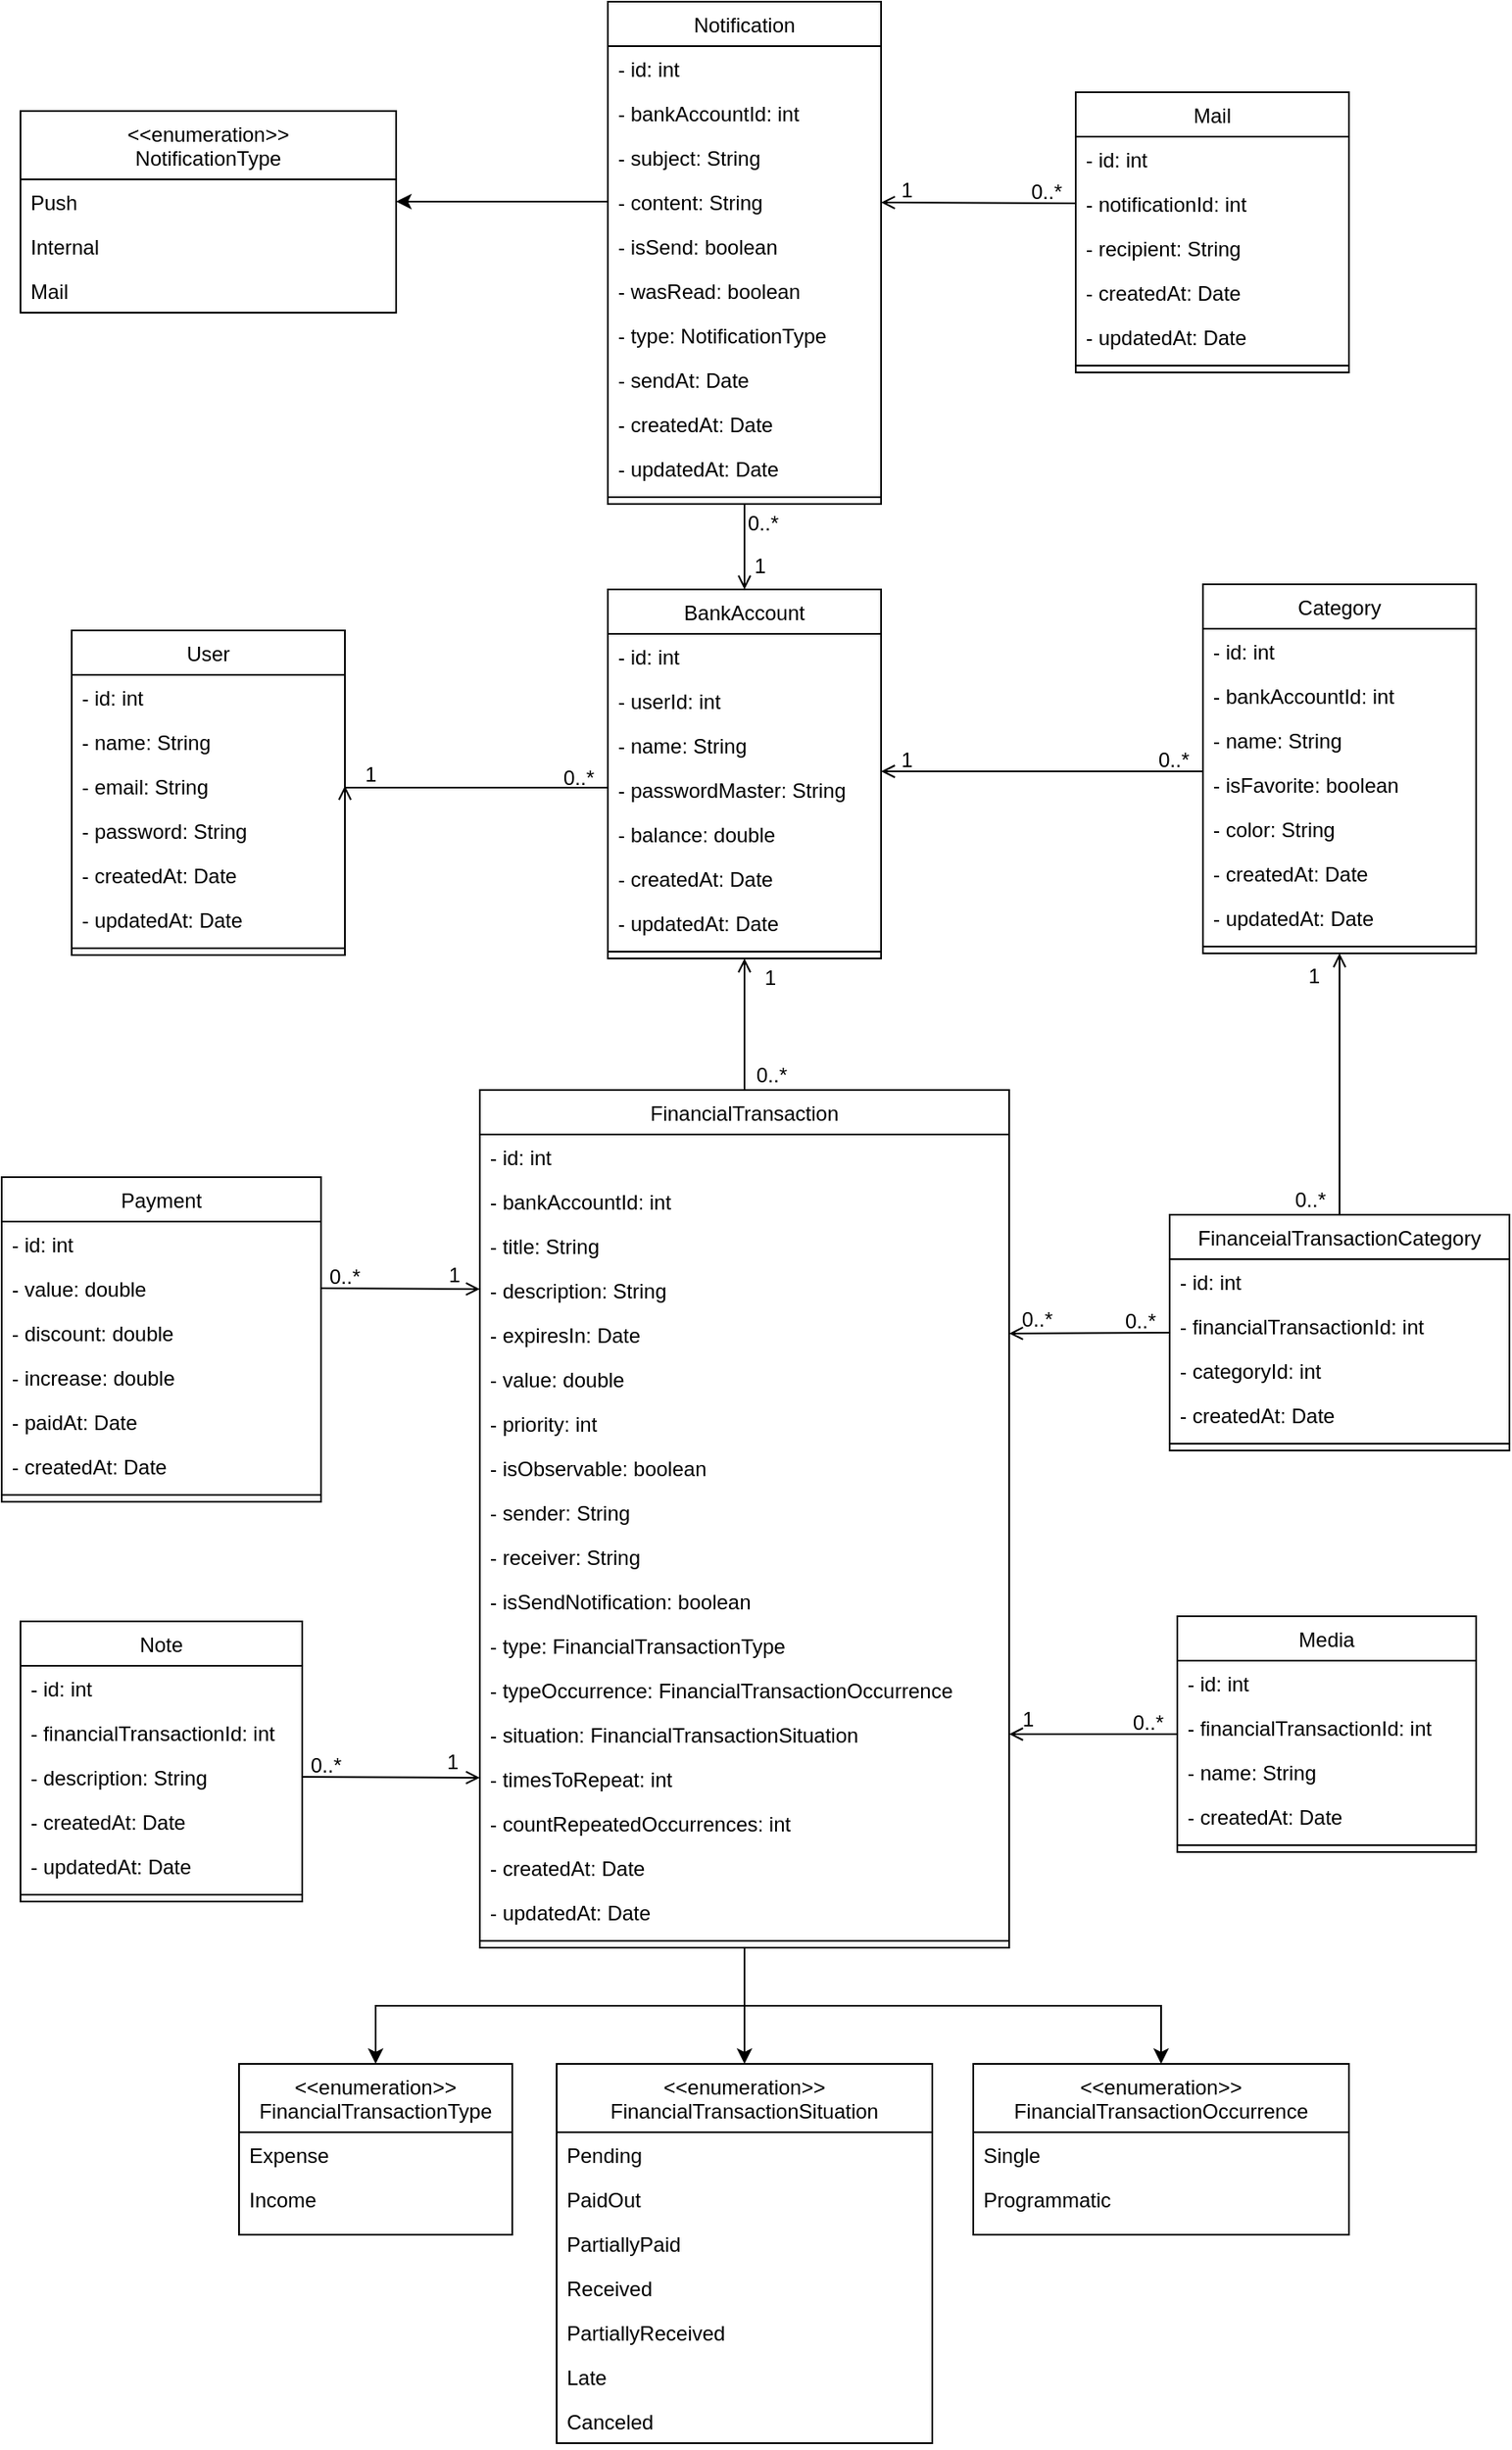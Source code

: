 <mxfile version="22.1.5" type="github">
  <diagram id="C5RBs43oDa-KdzZeNtuy" name="Page-1">
    <mxGraphModel dx="76" dy="1685" grid="1" gridSize="10" guides="1" tooltips="1" connect="1" arrows="1" fold="1" page="1" pageScale="1" pageWidth="827" pageHeight="1169" math="0" shadow="0">
      <root>
        <mxCell id="WIyWlLk6GJQsqaUBKTNV-0" />
        <mxCell id="WIyWlLk6GJQsqaUBKTNV-1" parent="WIyWlLk6GJQsqaUBKTNV-0" />
        <mxCell id="zkfFHV4jXpPFQw0GAbJ--0" value="BankAccount" style="swimlane;fontStyle=0;align=center;verticalAlign=top;childLayout=stackLayout;horizontal=1;startSize=26;horizontalStack=0;resizeParent=1;resizeLast=0;collapsible=1;marginBottom=0;rounded=0;shadow=0;strokeWidth=1;" parent="WIyWlLk6GJQsqaUBKTNV-1" vertex="1">
          <mxGeometry x="1205" y="-814" width="160" height="216" as="geometry">
            <mxRectangle x="230" y="140" width="160" height="26" as="alternateBounds" />
          </mxGeometry>
        </mxCell>
        <mxCell id="yoDXZHZiuz9WNRxA7Nl0-4" value="- id: int" style="text;align=left;verticalAlign=top;spacingLeft=4;spacingRight=4;overflow=hidden;rotatable=0;points=[[0,0.5],[1,0.5]];portConstraint=eastwest;" parent="zkfFHV4jXpPFQw0GAbJ--0" vertex="1">
          <mxGeometry y="26" width="160" height="26" as="geometry" />
        </mxCell>
        <mxCell id="N6qpBIZNU-hlTwl8cxVS-15" value="- userId: int" style="text;align=left;verticalAlign=top;spacingLeft=4;spacingRight=4;overflow=hidden;rotatable=0;points=[[0,0.5],[1,0.5]];portConstraint=eastwest;" vertex="1" parent="zkfFHV4jXpPFQw0GAbJ--0">
          <mxGeometry y="52" width="160" height="26" as="geometry" />
        </mxCell>
        <mxCell id="N6qpBIZNU-hlTwl8cxVS-24" value="- name: String    " style="text;align=left;verticalAlign=top;spacingLeft=4;spacingRight=4;overflow=hidden;rotatable=0;points=[[0,0.5],[1,0.5]];portConstraint=eastwest;" vertex="1" parent="zkfFHV4jXpPFQw0GAbJ--0">
          <mxGeometry y="78" width="160" height="26" as="geometry" />
        </mxCell>
        <mxCell id="zkfFHV4jXpPFQw0GAbJ--2" value="- passwordMaster: String" style="text;align=left;verticalAlign=top;spacingLeft=4;spacingRight=4;overflow=hidden;rotatable=0;points=[[0,0.5],[1,0.5]];portConstraint=eastwest;rounded=0;shadow=0;html=0;" parent="zkfFHV4jXpPFQw0GAbJ--0" vertex="1">
          <mxGeometry y="104" width="160" height="26" as="geometry" />
        </mxCell>
        <mxCell id="g9HyVmhRi6_lvURJrwWx-0" value="- balance: double" style="text;align=left;verticalAlign=top;spacingLeft=4;spacingRight=4;overflow=hidden;rotatable=0;points=[[0,0.5],[1,0.5]];portConstraint=eastwest;" parent="zkfFHV4jXpPFQw0GAbJ--0" vertex="1">
          <mxGeometry y="130" width="160" height="26" as="geometry" />
        </mxCell>
        <mxCell id="yoDXZHZiuz9WNRxA7Nl0-2" value="- createdAt: Date" style="text;align=left;verticalAlign=top;spacingLeft=4;spacingRight=4;overflow=hidden;rotatable=0;points=[[0,0.5],[1,0.5]];portConstraint=eastwest;rounded=0;shadow=0;html=0;" parent="zkfFHV4jXpPFQw0GAbJ--0" vertex="1">
          <mxGeometry y="156" width="160" height="26" as="geometry" />
        </mxCell>
        <mxCell id="yoDXZHZiuz9WNRxA7Nl0-3" value="- updatedAt: Date" style="text;align=left;verticalAlign=top;spacingLeft=4;spacingRight=4;overflow=hidden;rotatable=0;points=[[0,0.5],[1,0.5]];portConstraint=eastwest;rounded=0;shadow=0;html=0;" parent="zkfFHV4jXpPFQw0GAbJ--0" vertex="1">
          <mxGeometry y="182" width="160" height="26" as="geometry" />
        </mxCell>
        <mxCell id="zkfFHV4jXpPFQw0GAbJ--4" value="" style="line;html=1;strokeWidth=1;align=left;verticalAlign=middle;spacingTop=-1;spacingLeft=3;spacingRight=3;rotatable=0;labelPosition=right;points=[];portConstraint=eastwest;" parent="zkfFHV4jXpPFQw0GAbJ--0" vertex="1">
          <mxGeometry y="208" width="160" height="8" as="geometry" />
        </mxCell>
        <mxCell id="zkfFHV4jXpPFQw0GAbJ--17" value="Category" style="swimlane;fontStyle=0;align=center;verticalAlign=top;childLayout=stackLayout;horizontal=1;startSize=26;horizontalStack=0;resizeParent=1;resizeLast=0;collapsible=1;marginBottom=0;rounded=0;shadow=0;strokeWidth=1;" parent="WIyWlLk6GJQsqaUBKTNV-1" vertex="1">
          <mxGeometry x="1553.5" y="-817" width="160" height="216" as="geometry">
            <mxRectangle x="550" y="140" width="160" height="26" as="alternateBounds" />
          </mxGeometry>
        </mxCell>
        <mxCell id="yoDXZHZiuz9WNRxA7Nl0-5" value="- id: int" style="text;align=left;verticalAlign=top;spacingLeft=4;spacingRight=4;overflow=hidden;rotatable=0;points=[[0,0.5],[1,0.5]];portConstraint=eastwest;" parent="zkfFHV4jXpPFQw0GAbJ--17" vertex="1">
          <mxGeometry y="26" width="160" height="26" as="geometry" />
        </mxCell>
        <mxCell id="yoDXZHZiuz9WNRxA7Nl0-11" value="- bankAccountId: int" style="text;align=left;verticalAlign=top;spacingLeft=4;spacingRight=4;overflow=hidden;rotatable=0;points=[[0,0.5],[1,0.5]];portConstraint=eastwest;" parent="zkfFHV4jXpPFQw0GAbJ--17" vertex="1">
          <mxGeometry y="52" width="160" height="26" as="geometry" />
        </mxCell>
        <mxCell id="zkfFHV4jXpPFQw0GAbJ--18" value="- name: String" style="text;align=left;verticalAlign=top;spacingLeft=4;spacingRight=4;overflow=hidden;rotatable=0;points=[[0,0.5],[1,0.5]];portConstraint=eastwest;" parent="zkfFHV4jXpPFQw0GAbJ--17" vertex="1">
          <mxGeometry y="78" width="160" height="26" as="geometry" />
        </mxCell>
        <mxCell id="yoDXZHZiuz9WNRxA7Nl0-9" value="- isFavorite: boolean" style="text;align=left;verticalAlign=top;spacingLeft=4;spacingRight=4;overflow=hidden;rotatable=0;points=[[0,0.5],[1,0.5]];portConstraint=eastwest;" parent="zkfFHV4jXpPFQw0GAbJ--17" vertex="1">
          <mxGeometry y="104" width="160" height="26" as="geometry" />
        </mxCell>
        <mxCell id="yoDXZHZiuz9WNRxA7Nl0-10" value="- color: String" style="text;align=left;verticalAlign=top;spacingLeft=4;spacingRight=4;overflow=hidden;rotatable=0;points=[[0,0.5],[1,0.5]];portConstraint=eastwest;" parent="zkfFHV4jXpPFQw0GAbJ--17" vertex="1">
          <mxGeometry y="130" width="160" height="26" as="geometry" />
        </mxCell>
        <mxCell id="yoDXZHZiuz9WNRxA7Nl0-6" value="- createdAt: Date" style="text;align=left;verticalAlign=top;spacingLeft=4;spacingRight=4;overflow=hidden;rotatable=0;points=[[0,0.5],[1,0.5]];portConstraint=eastwest;rounded=0;shadow=0;html=0;" parent="zkfFHV4jXpPFQw0GAbJ--17" vertex="1">
          <mxGeometry y="156" width="160" height="26" as="geometry" />
        </mxCell>
        <mxCell id="yoDXZHZiuz9WNRxA7Nl0-7" value="- updatedAt: Date" style="text;align=left;verticalAlign=top;spacingLeft=4;spacingRight=4;overflow=hidden;rotatable=0;points=[[0,0.5],[1,0.5]];portConstraint=eastwest;rounded=0;shadow=0;html=0;" parent="zkfFHV4jXpPFQw0GAbJ--17" vertex="1">
          <mxGeometry y="182" width="160" height="26" as="geometry" />
        </mxCell>
        <mxCell id="zkfFHV4jXpPFQw0GAbJ--23" value="" style="line;html=1;strokeWidth=1;align=left;verticalAlign=middle;spacingTop=-1;spacingLeft=3;spacingRight=3;rotatable=0;labelPosition=right;points=[];portConstraint=eastwest;" parent="zkfFHV4jXpPFQw0GAbJ--17" vertex="1">
          <mxGeometry y="208" width="160" height="8" as="geometry" />
        </mxCell>
        <mxCell id="zkfFHV4jXpPFQw0GAbJ--26" value="" style="endArrow=open;shadow=0;strokeWidth=1;rounded=0;endFill=1;edgeStyle=elbowEdgeStyle;elbow=vertical;" parent="WIyWlLk6GJQsqaUBKTNV-1" source="zkfFHV4jXpPFQw0GAbJ--17" target="zkfFHV4jXpPFQw0GAbJ--0" edge="1">
          <mxGeometry x="0.5" y="41" relative="1" as="geometry">
            <mxPoint x="1570" y="-707" as="sourcePoint" />
            <mxPoint x="1410" y="-707" as="targetPoint" />
            <mxPoint x="-40" y="32" as="offset" />
          </mxGeometry>
        </mxCell>
        <mxCell id="zkfFHV4jXpPFQw0GAbJ--27" value="0..*" style="resizable=0;align=left;verticalAlign=bottom;labelBackgroundColor=none;fontSize=12;" parent="zkfFHV4jXpPFQw0GAbJ--26" connectable="0" vertex="1">
          <mxGeometry x="-1" relative="1" as="geometry">
            <mxPoint x="-28" y="2" as="offset" />
          </mxGeometry>
        </mxCell>
        <mxCell id="zkfFHV4jXpPFQw0GAbJ--28" value="1" style="resizable=0;align=right;verticalAlign=bottom;labelBackgroundColor=none;fontSize=12;" parent="zkfFHV4jXpPFQw0GAbJ--26" connectable="0" vertex="1">
          <mxGeometry x="1" relative="1" as="geometry">
            <mxPoint x="20" y="2" as="offset" />
          </mxGeometry>
        </mxCell>
        <mxCell id="N6qpBIZNU-hlTwl8cxVS-9" style="edgeStyle=orthogonalEdgeStyle;rounded=0;orthogonalLoop=1;jettySize=auto;html=1;entryX=0.5;entryY=0;entryDx=0;entryDy=0;" edge="1" parent="WIyWlLk6GJQsqaUBKTNV-1" source="yoDXZHZiuz9WNRxA7Nl0-12" target="yoDXZHZiuz9WNRxA7Nl0-39">
          <mxGeometry relative="1" as="geometry" />
        </mxCell>
        <mxCell id="N6qpBIZNU-hlTwl8cxVS-10" style="edgeStyle=orthogonalEdgeStyle;rounded=0;orthogonalLoop=1;jettySize=auto;html=1;entryX=0.5;entryY=0;entryDx=0;entryDy=0;" edge="1" parent="WIyWlLk6GJQsqaUBKTNV-1" source="yoDXZHZiuz9WNRxA7Nl0-12" target="yoDXZHZiuz9WNRxA7Nl0-35">
          <mxGeometry relative="1" as="geometry" />
        </mxCell>
        <mxCell id="N6qpBIZNU-hlTwl8cxVS-11" style="edgeStyle=orthogonalEdgeStyle;rounded=0;orthogonalLoop=1;jettySize=auto;html=1;" edge="1" parent="WIyWlLk6GJQsqaUBKTNV-1" source="yoDXZHZiuz9WNRxA7Nl0-12" target="yoDXZHZiuz9WNRxA7Nl0-22">
          <mxGeometry relative="1" as="geometry" />
        </mxCell>
        <mxCell id="yoDXZHZiuz9WNRxA7Nl0-12" value="FinancialTransaction" style="swimlane;fontStyle=0;align=center;verticalAlign=top;childLayout=stackLayout;horizontal=1;startSize=26;horizontalStack=0;resizeParent=1;resizeLast=0;collapsible=1;marginBottom=0;rounded=0;shadow=0;strokeWidth=1;" parent="WIyWlLk6GJQsqaUBKTNV-1" vertex="1">
          <mxGeometry x="1130" y="-521" width="310" height="502" as="geometry">
            <mxRectangle x="550" y="140" width="160" height="26" as="alternateBounds" />
          </mxGeometry>
        </mxCell>
        <mxCell id="yoDXZHZiuz9WNRxA7Nl0-13" value="- id: int" style="text;align=left;verticalAlign=top;spacingLeft=4;spacingRight=4;overflow=hidden;rotatable=0;points=[[0,0.5],[1,0.5]];portConstraint=eastwest;" parent="yoDXZHZiuz9WNRxA7Nl0-12" vertex="1">
          <mxGeometry y="26" width="310" height="26" as="geometry" />
        </mxCell>
        <mxCell id="yoDXZHZiuz9WNRxA7Nl0-89" value="- bankAccountId: int" style="text;align=left;verticalAlign=top;spacingLeft=4;spacingRight=4;overflow=hidden;rotatable=0;points=[[0,0.5],[1,0.5]];portConstraint=eastwest;" parent="yoDXZHZiuz9WNRxA7Nl0-12" vertex="1">
          <mxGeometry y="52" width="310" height="26" as="geometry" />
        </mxCell>
        <mxCell id="yoDXZHZiuz9WNRxA7Nl0-46" value="- title: String" style="text;align=left;verticalAlign=top;spacingLeft=4;spacingRight=4;overflow=hidden;rotatable=0;points=[[0,0.5],[1,0.5]];portConstraint=eastwest;" parent="yoDXZHZiuz9WNRxA7Nl0-12" vertex="1">
          <mxGeometry y="78" width="310" height="26" as="geometry" />
        </mxCell>
        <mxCell id="yoDXZHZiuz9WNRxA7Nl0-47" value="- description: String" style="text;align=left;verticalAlign=top;spacingLeft=4;spacingRight=4;overflow=hidden;rotatable=0;points=[[0,0.5],[1,0.5]];portConstraint=eastwest;" parent="yoDXZHZiuz9WNRxA7Nl0-12" vertex="1">
          <mxGeometry y="104" width="310" height="26" as="geometry" />
        </mxCell>
        <mxCell id="yoDXZHZiuz9WNRxA7Nl0-48" value="- expiresIn: Date" style="text;align=left;verticalAlign=top;spacingLeft=4;spacingRight=4;overflow=hidden;rotatable=0;points=[[0,0.5],[1,0.5]];portConstraint=eastwest;" parent="yoDXZHZiuz9WNRxA7Nl0-12" vertex="1">
          <mxGeometry y="130" width="310" height="26" as="geometry" />
        </mxCell>
        <mxCell id="yoDXZHZiuz9WNRxA7Nl0-50" value="- value: double" style="text;align=left;verticalAlign=top;spacingLeft=4;spacingRight=4;overflow=hidden;rotatable=0;points=[[0,0.5],[1,0.5]];portConstraint=eastwest;" parent="yoDXZHZiuz9WNRxA7Nl0-12" vertex="1">
          <mxGeometry y="156" width="310" height="26" as="geometry" />
        </mxCell>
        <mxCell id="yoDXZHZiuz9WNRxA7Nl0-51" value="- priority: int" style="text;align=left;verticalAlign=top;spacingLeft=4;spacingRight=4;overflow=hidden;rotatable=0;points=[[0,0.5],[1,0.5]];portConstraint=eastwest;" parent="yoDXZHZiuz9WNRxA7Nl0-12" vertex="1">
          <mxGeometry y="182" width="310" height="26" as="geometry" />
        </mxCell>
        <mxCell id="yoDXZHZiuz9WNRxA7Nl0-158" value="- isObservable: boolean" style="text;align=left;verticalAlign=top;spacingLeft=4;spacingRight=4;overflow=hidden;rotatable=0;points=[[0,0.5],[1,0.5]];portConstraint=eastwest;" parent="yoDXZHZiuz9WNRxA7Nl0-12" vertex="1">
          <mxGeometry y="208" width="310" height="26" as="geometry" />
        </mxCell>
        <mxCell id="YMBIn2BYFcLhrK-0xedK-1" value="- sender: String" style="text;align=left;verticalAlign=top;spacingLeft=4;spacingRight=4;overflow=hidden;rotatable=0;points=[[0,0.5],[1,0.5]];portConstraint=eastwest;" parent="yoDXZHZiuz9WNRxA7Nl0-12" vertex="1">
          <mxGeometry y="234" width="310" height="26" as="geometry" />
        </mxCell>
        <mxCell id="YMBIn2BYFcLhrK-0xedK-2" value="- receiver: String" style="text;align=left;verticalAlign=top;spacingLeft=4;spacingRight=4;overflow=hidden;rotatable=0;points=[[0,0.5],[1,0.5]];portConstraint=eastwest;" parent="yoDXZHZiuz9WNRxA7Nl0-12" vertex="1">
          <mxGeometry y="260" width="310" height="26" as="geometry" />
        </mxCell>
        <mxCell id="yoDXZHZiuz9WNRxA7Nl0-52" value="- isSendNotification: boolean" style="text;align=left;verticalAlign=top;spacingLeft=4;spacingRight=4;overflow=hidden;rotatable=0;points=[[0,0.5],[1,0.5]];portConstraint=eastwest;" parent="yoDXZHZiuz9WNRxA7Nl0-12" vertex="1">
          <mxGeometry y="286" width="310" height="26" as="geometry" />
        </mxCell>
        <mxCell id="yoDXZHZiuz9WNRxA7Nl0-14" value="- type: FinancialTransactionType" style="text;align=left;verticalAlign=top;spacingLeft=4;spacingRight=4;overflow=hidden;rotatable=0;points=[[0,0.5],[1,0.5]];portConstraint=eastwest;" parent="yoDXZHZiuz9WNRxA7Nl0-12" vertex="1">
          <mxGeometry y="312" width="310" height="26" as="geometry" />
        </mxCell>
        <mxCell id="yoDXZHZiuz9WNRxA7Nl0-34" value="- typeOccurrence: FinancialTransactionOccurrence" style="text;align=left;verticalAlign=top;spacingLeft=4;spacingRight=4;overflow=hidden;rotatable=0;points=[[0,0.5],[1,0.5]];portConstraint=eastwest;" parent="yoDXZHZiuz9WNRxA7Nl0-12" vertex="1">
          <mxGeometry y="338" width="310" height="26" as="geometry" />
        </mxCell>
        <mxCell id="yoDXZHZiuz9WNRxA7Nl0-44" value="- situation: FinancialTransactionSituation" style="text;align=left;verticalAlign=top;spacingLeft=4;spacingRight=4;overflow=hidden;rotatable=0;points=[[0,0.5],[1,0.5]];portConstraint=eastwest;" parent="yoDXZHZiuz9WNRxA7Nl0-12" vertex="1">
          <mxGeometry y="364" width="310" height="26" as="geometry" />
        </mxCell>
        <mxCell id="WBFYAH7Ppk5TrqOK8lG_-46" value="- timesToRepeat: int" style="text;align=left;verticalAlign=top;spacingLeft=4;spacingRight=4;overflow=hidden;rotatable=0;points=[[0,0.5],[1,0.5]];portConstraint=eastwest;rounded=0;shadow=0;html=0;" parent="yoDXZHZiuz9WNRxA7Nl0-12" vertex="1">
          <mxGeometry y="390" width="310" height="26" as="geometry" />
        </mxCell>
        <mxCell id="WBFYAH7Ppk5TrqOK8lG_-45" value="- countRepeatedOccurrences: int" style="text;align=left;verticalAlign=top;spacingLeft=4;spacingRight=4;overflow=hidden;rotatable=0;points=[[0,0.5],[1,0.5]];portConstraint=eastwest;rounded=0;shadow=0;html=0;" parent="yoDXZHZiuz9WNRxA7Nl0-12" vertex="1">
          <mxGeometry y="416" width="310" height="26" as="geometry" />
        </mxCell>
        <mxCell id="yoDXZHZiuz9WNRxA7Nl0-19" value="- createdAt: Date" style="text;align=left;verticalAlign=top;spacingLeft=4;spacingRight=4;overflow=hidden;rotatable=0;points=[[0,0.5],[1,0.5]];portConstraint=eastwest;rounded=0;shadow=0;html=0;" parent="yoDXZHZiuz9WNRxA7Nl0-12" vertex="1">
          <mxGeometry y="442" width="310" height="26" as="geometry" />
        </mxCell>
        <mxCell id="yoDXZHZiuz9WNRxA7Nl0-20" value="- updatedAt: Date" style="text;align=left;verticalAlign=top;spacingLeft=4;spacingRight=4;overflow=hidden;rotatable=0;points=[[0,0.5],[1,0.5]];portConstraint=eastwest;rounded=0;shadow=0;html=0;" parent="yoDXZHZiuz9WNRxA7Nl0-12" vertex="1">
          <mxGeometry y="468" width="310" height="26" as="geometry" />
        </mxCell>
        <mxCell id="yoDXZHZiuz9WNRxA7Nl0-21" value="" style="line;html=1;strokeWidth=1;align=left;verticalAlign=middle;spacingTop=-1;spacingLeft=3;spacingRight=3;rotatable=0;labelPosition=right;points=[];portConstraint=eastwest;" parent="yoDXZHZiuz9WNRxA7Nl0-12" vertex="1">
          <mxGeometry y="494" width="310" height="8" as="geometry" />
        </mxCell>
        <mxCell id="yoDXZHZiuz9WNRxA7Nl0-22" value="&lt;&lt;enumeration&gt;&gt;&#xa;FinancialTransactionType" style="swimlane;fontStyle=0;align=center;verticalAlign=top;childLayout=stackLayout;horizontal=1;startSize=40;horizontalStack=0;resizeParent=1;resizeLast=0;collapsible=1;marginBottom=0;rounded=0;shadow=0;strokeWidth=1;" parent="WIyWlLk6GJQsqaUBKTNV-1" vertex="1">
          <mxGeometry x="989" y="49" width="160" height="100" as="geometry">
            <mxRectangle x="550" y="140" width="160" height="26" as="alternateBounds" />
          </mxGeometry>
        </mxCell>
        <mxCell id="yoDXZHZiuz9WNRxA7Nl0-23" value="Expense" style="text;align=left;verticalAlign=top;spacingLeft=4;spacingRight=4;overflow=hidden;rotatable=0;points=[[0,0.5],[1,0.5]];portConstraint=eastwest;" parent="yoDXZHZiuz9WNRxA7Nl0-22" vertex="1">
          <mxGeometry y="40" width="160" height="26" as="geometry" />
        </mxCell>
        <mxCell id="yoDXZHZiuz9WNRxA7Nl0-33" value="Income" style="text;align=left;verticalAlign=top;spacingLeft=4;spacingRight=4;overflow=hidden;rotatable=0;points=[[0,0.5],[1,0.5]];portConstraint=eastwest;" parent="yoDXZHZiuz9WNRxA7Nl0-22" vertex="1">
          <mxGeometry y="66" width="160" height="26" as="geometry" />
        </mxCell>
        <mxCell id="yoDXZHZiuz9WNRxA7Nl0-35" value="&lt;&lt;enumeration&gt;&gt;&#xa;FinancialTransactionOccurrence" style="swimlane;fontStyle=0;align=center;verticalAlign=top;childLayout=stackLayout;horizontal=1;startSize=40;horizontalStack=0;resizeParent=1;resizeLast=0;collapsible=1;marginBottom=0;rounded=0;shadow=0;strokeWidth=1;" parent="WIyWlLk6GJQsqaUBKTNV-1" vertex="1">
          <mxGeometry x="1419" y="49" width="220" height="100" as="geometry">
            <mxRectangle x="550" y="140" width="160" height="26" as="alternateBounds" />
          </mxGeometry>
        </mxCell>
        <mxCell id="yoDXZHZiuz9WNRxA7Nl0-36" value="Single" style="text;align=left;verticalAlign=top;spacingLeft=4;spacingRight=4;overflow=hidden;rotatable=0;points=[[0,0.5],[1,0.5]];portConstraint=eastwest;" parent="yoDXZHZiuz9WNRxA7Nl0-35" vertex="1">
          <mxGeometry y="40" width="220" height="26" as="geometry" />
        </mxCell>
        <mxCell id="yoDXZHZiuz9WNRxA7Nl0-37" value="Programmatic" style="text;align=left;verticalAlign=top;spacingLeft=4;spacingRight=4;overflow=hidden;rotatable=0;points=[[0,0.5],[1,0.5]];portConstraint=eastwest;" parent="yoDXZHZiuz9WNRxA7Nl0-35" vertex="1">
          <mxGeometry y="66" width="220" height="26" as="geometry" />
        </mxCell>
        <mxCell id="yoDXZHZiuz9WNRxA7Nl0-39" value="&lt;&lt;enumeration&gt;&gt;&#xa;FinancialTransactionSituation" style="swimlane;fontStyle=0;align=center;verticalAlign=top;childLayout=stackLayout;horizontal=1;startSize=40;horizontalStack=0;resizeParent=1;resizeLast=0;collapsible=1;marginBottom=0;rounded=0;shadow=0;strokeWidth=1;" parent="WIyWlLk6GJQsqaUBKTNV-1" vertex="1">
          <mxGeometry x="1175" y="49" width="220" height="222" as="geometry">
            <mxRectangle x="550" y="140" width="160" height="26" as="alternateBounds" />
          </mxGeometry>
        </mxCell>
        <mxCell id="yoDXZHZiuz9WNRxA7Nl0-40" value="Pending" style="text;align=left;verticalAlign=top;spacingLeft=4;spacingRight=4;overflow=hidden;rotatable=0;points=[[0,0.5],[1,0.5]];portConstraint=eastwest;" parent="yoDXZHZiuz9WNRxA7Nl0-39" vertex="1">
          <mxGeometry y="40" width="220" height="26" as="geometry" />
        </mxCell>
        <mxCell id="yoDXZHZiuz9WNRxA7Nl0-43" value="PaidOut" style="text;align=left;verticalAlign=top;spacingLeft=4;spacingRight=4;overflow=hidden;rotatable=0;points=[[0,0.5],[1,0.5]];portConstraint=eastwest;" parent="yoDXZHZiuz9WNRxA7Nl0-39" vertex="1">
          <mxGeometry y="66" width="220" height="26" as="geometry" />
        </mxCell>
        <mxCell id="WBFYAH7Ppk5TrqOK8lG_-44" value="PartiallyPaid" style="text;align=left;verticalAlign=top;spacingLeft=4;spacingRight=4;overflow=hidden;rotatable=0;points=[[0,0.5],[1,0.5]];portConstraint=eastwest;" parent="yoDXZHZiuz9WNRxA7Nl0-39" vertex="1">
          <mxGeometry y="92" width="220" height="26" as="geometry" />
        </mxCell>
        <mxCell id="pEcTQ2n_XWDNYrdu3t9U-1" value="Received" style="text;align=left;verticalAlign=top;spacingLeft=4;spacingRight=4;overflow=hidden;rotatable=0;points=[[0,0.5],[1,0.5]];portConstraint=eastwest;" parent="yoDXZHZiuz9WNRxA7Nl0-39" vertex="1">
          <mxGeometry y="118" width="220" height="26" as="geometry" />
        </mxCell>
        <mxCell id="pEcTQ2n_XWDNYrdu3t9U-2" value="PartiallyReceived" style="text;align=left;verticalAlign=top;spacingLeft=4;spacingRight=4;overflow=hidden;rotatable=0;points=[[0,0.5],[1,0.5]];portConstraint=eastwest;" parent="yoDXZHZiuz9WNRxA7Nl0-39" vertex="1">
          <mxGeometry y="144" width="220" height="26" as="geometry" />
        </mxCell>
        <mxCell id="yoDXZHZiuz9WNRxA7Nl0-41" value="Late" style="text;align=left;verticalAlign=top;spacingLeft=4;spacingRight=4;overflow=hidden;rotatable=0;points=[[0,0.5],[1,0.5]];portConstraint=eastwest;" parent="yoDXZHZiuz9WNRxA7Nl0-39" vertex="1">
          <mxGeometry y="170" width="220" height="26" as="geometry" />
        </mxCell>
        <mxCell id="yoDXZHZiuz9WNRxA7Nl0-42" value="Canceled" style="text;align=left;verticalAlign=top;spacingLeft=4;spacingRight=4;overflow=hidden;rotatable=0;points=[[0,0.5],[1,0.5]];portConstraint=eastwest;" parent="yoDXZHZiuz9WNRxA7Nl0-39" vertex="1">
          <mxGeometry y="196" width="220" height="26" as="geometry" />
        </mxCell>
        <mxCell id="yoDXZHZiuz9WNRxA7Nl0-76" value="" style="endArrow=open;shadow=0;strokeWidth=1;rounded=0;endFill=1;edgeStyle=elbowEdgeStyle;elbow=vertical;entryX=0.5;entryY=1;entryDx=0;entryDy=0;exitX=0.5;exitY=0;exitDx=0;exitDy=0;" parent="WIyWlLk6GJQsqaUBKTNV-1" source="yoDXZHZiuz9WNRxA7Nl0-12" target="zkfFHV4jXpPFQw0GAbJ--0" edge="1">
          <mxGeometry x="0.5" y="41" relative="1" as="geometry">
            <mxPoint x="1320" y="-716" as="sourcePoint" />
            <mxPoint x="1220" y="-716" as="targetPoint" />
            <mxPoint x="-40" y="32" as="offset" />
          </mxGeometry>
        </mxCell>
        <mxCell id="yoDXZHZiuz9WNRxA7Nl0-77" value="0..*" style="resizable=0;align=left;verticalAlign=bottom;labelBackgroundColor=none;fontSize=12;" parent="yoDXZHZiuz9WNRxA7Nl0-76" connectable="0" vertex="1">
          <mxGeometry x="-1" relative="1" as="geometry">
            <mxPoint x="5" as="offset" />
          </mxGeometry>
        </mxCell>
        <mxCell id="yoDXZHZiuz9WNRxA7Nl0-78" value="1" style="resizable=0;align=right;verticalAlign=bottom;labelBackgroundColor=none;fontSize=12;" parent="yoDXZHZiuz9WNRxA7Nl0-76" connectable="0" vertex="1">
          <mxGeometry x="1" relative="1" as="geometry">
            <mxPoint x="20" y="20" as="offset" />
          </mxGeometry>
        </mxCell>
        <mxCell id="yoDXZHZiuz9WNRxA7Nl0-107" value="Notification" style="swimlane;fontStyle=0;align=center;verticalAlign=top;childLayout=stackLayout;horizontal=1;startSize=26;horizontalStack=0;resizeParent=1;resizeLast=0;collapsible=1;marginBottom=0;rounded=0;shadow=0;strokeWidth=1;" parent="WIyWlLk6GJQsqaUBKTNV-1" vertex="1">
          <mxGeometry x="1205" y="-1158" width="160" height="294" as="geometry">
            <mxRectangle x="230" y="140" width="160" height="26" as="alternateBounds" />
          </mxGeometry>
        </mxCell>
        <mxCell id="yoDXZHZiuz9WNRxA7Nl0-108" value="- id: int" style="text;align=left;verticalAlign=top;spacingLeft=4;spacingRight=4;overflow=hidden;rotatable=0;points=[[0,0.5],[1,0.5]];portConstraint=eastwest;" parent="yoDXZHZiuz9WNRxA7Nl0-107" vertex="1">
          <mxGeometry y="26" width="160" height="26" as="geometry" />
        </mxCell>
        <mxCell id="yoDXZHZiuz9WNRxA7Nl0-131" value="- bankAccountId: int" style="text;align=left;verticalAlign=top;spacingLeft=4;spacingRight=4;overflow=hidden;rotatable=0;points=[[0,0.5],[1,0.5]];portConstraint=eastwest;" parent="yoDXZHZiuz9WNRxA7Nl0-107" vertex="1">
          <mxGeometry y="52" width="160" height="26" as="geometry" />
        </mxCell>
        <mxCell id="yoDXZHZiuz9WNRxA7Nl0-109" value="- subject: String" style="text;align=left;verticalAlign=top;spacingLeft=4;spacingRight=4;overflow=hidden;rotatable=0;points=[[0,0.5],[1,0.5]];portConstraint=eastwest;" parent="yoDXZHZiuz9WNRxA7Nl0-107" vertex="1">
          <mxGeometry y="78" width="160" height="26" as="geometry" />
        </mxCell>
        <mxCell id="yoDXZHZiuz9WNRxA7Nl0-110" value="- content: String" style="text;align=left;verticalAlign=top;spacingLeft=4;spacingRight=4;overflow=hidden;rotatable=0;points=[[0,0.5],[1,0.5]];portConstraint=eastwest;rounded=0;shadow=0;html=0;" parent="yoDXZHZiuz9WNRxA7Nl0-107" vertex="1">
          <mxGeometry y="104" width="160" height="26" as="geometry" />
        </mxCell>
        <mxCell id="YMBIn2BYFcLhrK-0xedK-0" value="- isSend: boolean" style="text;align=left;verticalAlign=top;spacingLeft=4;spacingRight=4;overflow=hidden;rotatable=0;points=[[0,0.5],[1,0.5]];portConstraint=eastwest;rounded=0;shadow=0;html=0;" parent="yoDXZHZiuz9WNRxA7Nl0-107" vertex="1">
          <mxGeometry y="130" width="160" height="26" as="geometry" />
        </mxCell>
        <mxCell id="WBFYAH7Ppk5TrqOK8lG_-48" value="- wasRead: boolean" style="text;align=left;verticalAlign=top;spacingLeft=4;spacingRight=4;overflow=hidden;rotatable=0;points=[[0,0.5],[1,0.5]];portConstraint=eastwest;rounded=0;shadow=0;html=0;" parent="yoDXZHZiuz9WNRxA7Nl0-107" vertex="1">
          <mxGeometry y="156" width="160" height="26" as="geometry" />
        </mxCell>
        <mxCell id="WBFYAH7Ppk5TrqOK8lG_-53" value="- type: NotificationType" style="text;align=left;verticalAlign=top;spacingLeft=4;spacingRight=4;overflow=hidden;rotatable=0;points=[[0,0.5],[1,0.5]];portConstraint=eastwest;rounded=0;shadow=0;html=0;" parent="yoDXZHZiuz9WNRxA7Nl0-107" vertex="1">
          <mxGeometry y="182" width="160" height="26" as="geometry" />
        </mxCell>
        <mxCell id="WBFYAH7Ppk5TrqOK8lG_-47" value="- sendAt: Date" style="text;align=left;verticalAlign=top;spacingLeft=4;spacingRight=4;overflow=hidden;rotatable=0;points=[[0,0.5],[1,0.5]];portConstraint=eastwest;rounded=0;shadow=0;html=0;" parent="yoDXZHZiuz9WNRxA7Nl0-107" vertex="1">
          <mxGeometry y="208" width="160" height="26" as="geometry" />
        </mxCell>
        <mxCell id="yoDXZHZiuz9WNRxA7Nl0-112" value="- createdAt: Date" style="text;align=left;verticalAlign=top;spacingLeft=4;spacingRight=4;overflow=hidden;rotatable=0;points=[[0,0.5],[1,0.5]];portConstraint=eastwest;rounded=0;shadow=0;html=0;" parent="yoDXZHZiuz9WNRxA7Nl0-107" vertex="1">
          <mxGeometry y="234" width="160" height="26" as="geometry" />
        </mxCell>
        <mxCell id="yoDXZHZiuz9WNRxA7Nl0-113" value="- updatedAt: Date" style="text;align=left;verticalAlign=top;spacingLeft=4;spacingRight=4;overflow=hidden;rotatable=0;points=[[0,0.5],[1,0.5]];portConstraint=eastwest;rounded=0;shadow=0;html=0;" parent="yoDXZHZiuz9WNRxA7Nl0-107" vertex="1">
          <mxGeometry y="260" width="160" height="26" as="geometry" />
        </mxCell>
        <mxCell id="yoDXZHZiuz9WNRxA7Nl0-114" value="" style="line;html=1;strokeWidth=1;align=left;verticalAlign=middle;spacingTop=-1;spacingLeft=3;spacingRight=3;rotatable=0;labelPosition=right;points=[];portConstraint=eastwest;" parent="yoDXZHZiuz9WNRxA7Nl0-107" vertex="1">
          <mxGeometry y="286" width="160" height="8" as="geometry" />
        </mxCell>
        <mxCell id="yoDXZHZiuz9WNRxA7Nl0-115" value="Media" style="swimlane;fontStyle=0;align=center;verticalAlign=top;childLayout=stackLayout;horizontal=1;startSize=26;horizontalStack=0;resizeParent=1;resizeLast=0;collapsible=1;marginBottom=0;rounded=0;shadow=0;strokeWidth=1;" parent="WIyWlLk6GJQsqaUBKTNV-1" vertex="1">
          <mxGeometry x="1538.5" y="-213" width="175" height="138" as="geometry">
            <mxRectangle x="550" y="140" width="160" height="26" as="alternateBounds" />
          </mxGeometry>
        </mxCell>
        <mxCell id="yoDXZHZiuz9WNRxA7Nl0-116" value="- id: int" style="text;align=left;verticalAlign=top;spacingLeft=4;spacingRight=4;overflow=hidden;rotatable=0;points=[[0,0.5],[1,0.5]];portConstraint=eastwest;" parent="yoDXZHZiuz9WNRxA7Nl0-115" vertex="1">
          <mxGeometry y="26" width="175" height="26" as="geometry" />
        </mxCell>
        <mxCell id="yoDXZHZiuz9WNRxA7Nl0-117" value="- financialTransactionId: int" style="text;align=left;verticalAlign=top;spacingLeft=4;spacingRight=4;overflow=hidden;rotatable=0;points=[[0,0.5],[1,0.5]];portConstraint=eastwest;" parent="yoDXZHZiuz9WNRxA7Nl0-115" vertex="1">
          <mxGeometry y="52" width="175" height="26" as="geometry" />
        </mxCell>
        <mxCell id="yoDXZHZiuz9WNRxA7Nl0-118" value="- name: String" style="text;align=left;verticalAlign=top;spacingLeft=4;spacingRight=4;overflow=hidden;rotatable=0;points=[[0,0.5],[1,0.5]];portConstraint=eastwest;" parent="yoDXZHZiuz9WNRxA7Nl0-115" vertex="1">
          <mxGeometry y="78" width="175" height="26" as="geometry" />
        </mxCell>
        <mxCell id="yoDXZHZiuz9WNRxA7Nl0-119" value="- createdAt: Date" style="text;align=left;verticalAlign=top;spacingLeft=4;spacingRight=4;overflow=hidden;rotatable=0;points=[[0,0.5],[1,0.5]];portConstraint=eastwest;rounded=0;shadow=0;html=0;" parent="yoDXZHZiuz9WNRxA7Nl0-115" vertex="1">
          <mxGeometry y="104" width="175" height="26" as="geometry" />
        </mxCell>
        <mxCell id="yoDXZHZiuz9WNRxA7Nl0-121" value="" style="line;html=1;strokeWidth=1;align=left;verticalAlign=middle;spacingTop=-1;spacingLeft=3;spacingRight=3;rotatable=0;labelPosition=right;points=[];portConstraint=eastwest;" parent="yoDXZHZiuz9WNRxA7Nl0-115" vertex="1">
          <mxGeometry y="130" width="175" height="8" as="geometry" />
        </mxCell>
        <mxCell id="yoDXZHZiuz9WNRxA7Nl0-128" value="" style="endArrow=open;shadow=0;strokeWidth=1;rounded=0;endFill=1;edgeStyle=elbowEdgeStyle;elbow=vertical;entryX=0.5;entryY=0;entryDx=0;entryDy=0;exitX=0.5;exitY=1;exitDx=0;exitDy=0;" parent="WIyWlLk6GJQsqaUBKTNV-1" source="yoDXZHZiuz9WNRxA7Nl0-107" target="zkfFHV4jXpPFQw0GAbJ--0" edge="1">
          <mxGeometry x="0.5" y="41" relative="1" as="geometry">
            <mxPoint x="1255" y="-678.76" as="sourcePoint" />
            <mxPoint x="1030" y="-678.76" as="targetPoint" />
            <mxPoint x="-40" y="32" as="offset" />
          </mxGeometry>
        </mxCell>
        <mxCell id="yoDXZHZiuz9WNRxA7Nl0-129" value="0..*" style="resizable=0;align=left;verticalAlign=bottom;labelBackgroundColor=none;fontSize=12;" parent="yoDXZHZiuz9WNRxA7Nl0-128" connectable="0" vertex="1">
          <mxGeometry x="-1" relative="1" as="geometry">
            <mxPoint y="20" as="offset" />
          </mxGeometry>
        </mxCell>
        <mxCell id="yoDXZHZiuz9WNRxA7Nl0-130" value="1" style="resizable=0;align=right;verticalAlign=bottom;labelBackgroundColor=none;fontSize=12;" parent="yoDXZHZiuz9WNRxA7Nl0-128" connectable="0" vertex="1">
          <mxGeometry x="1" relative="1" as="geometry">
            <mxPoint x="14" y="-5" as="offset" />
          </mxGeometry>
        </mxCell>
        <mxCell id="WBFYAH7Ppk5TrqOK8lG_-5" value="Payment" style="swimlane;fontStyle=0;align=center;verticalAlign=top;childLayout=stackLayout;horizontal=1;startSize=26;horizontalStack=0;resizeParent=1;resizeLast=0;collapsible=1;marginBottom=0;rounded=0;shadow=0;strokeWidth=1;" parent="WIyWlLk6GJQsqaUBKTNV-1" vertex="1">
          <mxGeometry x="850" y="-470" width="187" height="190" as="geometry">
            <mxRectangle x="550" y="140" width="160" height="26" as="alternateBounds" />
          </mxGeometry>
        </mxCell>
        <mxCell id="WBFYAH7Ppk5TrqOK8lG_-6" value="- id: int" style="text;align=left;verticalAlign=top;spacingLeft=4;spacingRight=4;overflow=hidden;rotatable=0;points=[[0,0.5],[1,0.5]];portConstraint=eastwest;" parent="WBFYAH7Ppk5TrqOK8lG_-5" vertex="1">
          <mxGeometry y="26" width="187" height="26" as="geometry" />
        </mxCell>
        <mxCell id="WBFYAH7Ppk5TrqOK8lG_-7" value="- value: double" style="text;align=left;verticalAlign=top;spacingLeft=4;spacingRight=4;overflow=hidden;rotatable=0;points=[[0,0.5],[1,0.5]];portConstraint=eastwest;" parent="WBFYAH7Ppk5TrqOK8lG_-5" vertex="1">
          <mxGeometry y="52" width="187" height="26" as="geometry" />
        </mxCell>
        <mxCell id="WBFYAH7Ppk5TrqOK8lG_-16" value="- discount: double" style="text;align=left;verticalAlign=top;spacingLeft=4;spacingRight=4;overflow=hidden;rotatable=0;points=[[0,0.5],[1,0.5]];portConstraint=eastwest;" parent="WBFYAH7Ppk5TrqOK8lG_-5" vertex="1">
          <mxGeometry y="78" width="187" height="26" as="geometry" />
        </mxCell>
        <mxCell id="pEcTQ2n_XWDNYrdu3t9U-0" value="- increase: double" style="text;align=left;verticalAlign=top;spacingLeft=4;spacingRight=4;overflow=hidden;rotatable=0;points=[[0,0.5],[1,0.5]];portConstraint=eastwest;" parent="WBFYAH7Ppk5TrqOK8lG_-5" vertex="1">
          <mxGeometry y="104" width="187" height="26" as="geometry" />
        </mxCell>
        <mxCell id="WBFYAH7Ppk5TrqOK8lG_-8" value="- paidAt: Date" style="text;align=left;verticalAlign=top;spacingLeft=4;spacingRight=4;overflow=hidden;rotatable=0;points=[[0,0.5],[1,0.5]];portConstraint=eastwest;" parent="WBFYAH7Ppk5TrqOK8lG_-5" vertex="1">
          <mxGeometry y="130" width="187" height="26" as="geometry" />
        </mxCell>
        <mxCell id="WBFYAH7Ppk5TrqOK8lG_-9" value="- createdAt: Date" style="text;align=left;verticalAlign=top;spacingLeft=4;spacingRight=4;overflow=hidden;rotatable=0;points=[[0,0.5],[1,0.5]];portConstraint=eastwest;rounded=0;shadow=0;html=0;" parent="WBFYAH7Ppk5TrqOK8lG_-5" vertex="1">
          <mxGeometry y="156" width="187" height="26" as="geometry" />
        </mxCell>
        <mxCell id="WBFYAH7Ppk5TrqOK8lG_-11" value="" style="line;html=1;strokeWidth=1;align=left;verticalAlign=middle;spacingTop=-1;spacingLeft=3;spacingRight=3;rotatable=0;labelPosition=right;points=[];portConstraint=eastwest;" parent="WBFYAH7Ppk5TrqOK8lG_-5" vertex="1">
          <mxGeometry y="182" width="187" height="8" as="geometry" />
        </mxCell>
        <mxCell id="WBFYAH7Ppk5TrqOK8lG_-12" value="" style="endArrow=open;shadow=0;strokeWidth=1;rounded=0;endFill=1;edgeStyle=elbowEdgeStyle;elbow=vertical;exitX=1;exitY=0.5;exitDx=0;exitDy=0;entryX=0;entryY=0.5;entryDx=0;entryDy=0;" parent="WIyWlLk6GJQsqaUBKTNV-1" source="WBFYAH7Ppk5TrqOK8lG_-7" target="yoDXZHZiuz9WNRxA7Nl0-47" edge="1">
          <mxGeometry x="0.5" y="41" relative="1" as="geometry">
            <mxPoint x="1040.0" y="-345" as="sourcePoint" />
            <mxPoint x="1130" y="-357.0" as="targetPoint" />
            <mxPoint x="-40" y="32" as="offset" />
          </mxGeometry>
        </mxCell>
        <mxCell id="WBFYAH7Ppk5TrqOK8lG_-13" value="0..*" style="resizable=0;align=left;verticalAlign=bottom;labelBackgroundColor=none;fontSize=12;" parent="WBFYAH7Ppk5TrqOK8lG_-12" connectable="0" vertex="1">
          <mxGeometry x="-1" relative="1" as="geometry">
            <mxPoint x="3" y="2" as="offset" />
          </mxGeometry>
        </mxCell>
        <mxCell id="WBFYAH7Ppk5TrqOK8lG_-14" value="1" style="resizable=0;align=right;verticalAlign=bottom;labelBackgroundColor=none;fontSize=12;" parent="WBFYAH7Ppk5TrqOK8lG_-12" connectable="0" vertex="1">
          <mxGeometry x="1" relative="1" as="geometry">
            <mxPoint x="-10" as="offset" />
          </mxGeometry>
        </mxCell>
        <mxCell id="WBFYAH7Ppk5TrqOK8lG_-18" value="Note" style="swimlane;fontStyle=0;align=center;verticalAlign=top;childLayout=stackLayout;horizontal=1;startSize=26;horizontalStack=0;resizeParent=1;resizeLast=0;collapsible=1;marginBottom=0;rounded=0;shadow=0;strokeWidth=1;" parent="WIyWlLk6GJQsqaUBKTNV-1" vertex="1">
          <mxGeometry x="861" y="-210" width="165" height="164" as="geometry">
            <mxRectangle x="550" y="140" width="160" height="26" as="alternateBounds" />
          </mxGeometry>
        </mxCell>
        <mxCell id="WBFYAH7Ppk5TrqOK8lG_-19" value="- id: int" style="text;align=left;verticalAlign=top;spacingLeft=4;spacingRight=4;overflow=hidden;rotatable=0;points=[[0,0.5],[1,0.5]];portConstraint=eastwest;" parent="WBFYAH7Ppk5TrqOK8lG_-18" vertex="1">
          <mxGeometry y="26" width="165" height="26" as="geometry" />
        </mxCell>
        <mxCell id="WBFYAH7Ppk5TrqOK8lG_-20" value="- financialTransactionId: int" style="text;align=left;verticalAlign=top;spacingLeft=4;spacingRight=4;overflow=hidden;rotatable=0;points=[[0,0.5],[1,0.5]];portConstraint=eastwest;" parent="WBFYAH7Ppk5TrqOK8lG_-18" vertex="1">
          <mxGeometry y="52" width="165" height="26" as="geometry" />
        </mxCell>
        <mxCell id="WBFYAH7Ppk5TrqOK8lG_-21" value="- description: String" style="text;align=left;verticalAlign=top;spacingLeft=4;spacingRight=4;overflow=hidden;rotatable=0;points=[[0,0.5],[1,0.5]];portConstraint=eastwest;" parent="WBFYAH7Ppk5TrqOK8lG_-18" vertex="1">
          <mxGeometry y="78" width="165" height="26" as="geometry" />
        </mxCell>
        <mxCell id="WBFYAH7Ppk5TrqOK8lG_-22" value="- createdAt: Date" style="text;align=left;verticalAlign=top;spacingLeft=4;spacingRight=4;overflow=hidden;rotatable=0;points=[[0,0.5],[1,0.5]];portConstraint=eastwest;rounded=0;shadow=0;html=0;" parent="WBFYAH7Ppk5TrqOK8lG_-18" vertex="1">
          <mxGeometry y="104" width="165" height="26" as="geometry" />
        </mxCell>
        <mxCell id="WBFYAH7Ppk5TrqOK8lG_-23" value="- updatedAt: Date" style="text;align=left;verticalAlign=top;spacingLeft=4;spacingRight=4;overflow=hidden;rotatable=0;points=[[0,0.5],[1,0.5]];portConstraint=eastwest;rounded=0;shadow=0;html=0;" parent="WBFYAH7Ppk5TrqOK8lG_-18" vertex="1">
          <mxGeometry y="130" width="165" height="26" as="geometry" />
        </mxCell>
        <mxCell id="WBFYAH7Ppk5TrqOK8lG_-24" value="" style="line;html=1;strokeWidth=1;align=left;verticalAlign=middle;spacingTop=-1;spacingLeft=3;spacingRight=3;rotatable=0;labelPosition=right;points=[];portConstraint=eastwest;" parent="WBFYAH7Ppk5TrqOK8lG_-18" vertex="1">
          <mxGeometry y="156" width="165" height="8" as="geometry" />
        </mxCell>
        <mxCell id="WBFYAH7Ppk5TrqOK8lG_-25" value="" style="endArrow=open;shadow=0;strokeWidth=1;rounded=0;endFill=1;edgeStyle=elbowEdgeStyle;elbow=vertical;exitX=1;exitY=0.5;exitDx=0;exitDy=0;entryX=0;entryY=0.5;entryDx=0;entryDy=0;" parent="WIyWlLk6GJQsqaUBKTNV-1" source="WBFYAH7Ppk5TrqOK8lG_-21" target="WBFYAH7Ppk5TrqOK8lG_-46" edge="1">
          <mxGeometry x="0.5" y="41" relative="1" as="geometry">
            <mxPoint x="1080" y="-21" as="sourcePoint" />
            <mxPoint x="960" y="-19" as="targetPoint" />
            <mxPoint x="-40" y="32" as="offset" />
          </mxGeometry>
        </mxCell>
        <mxCell id="WBFYAH7Ppk5TrqOK8lG_-26" value="0..*" style="resizable=0;align=left;verticalAlign=bottom;labelBackgroundColor=none;fontSize=12;" parent="WBFYAH7Ppk5TrqOK8lG_-25" connectable="0" vertex="1">
          <mxGeometry x="-1" relative="1" as="geometry">
            <mxPoint x="3" y="2" as="offset" />
          </mxGeometry>
        </mxCell>
        <mxCell id="WBFYAH7Ppk5TrqOK8lG_-27" value="1" style="resizable=0;align=right;verticalAlign=bottom;labelBackgroundColor=none;fontSize=12;" parent="WBFYAH7Ppk5TrqOK8lG_-25" connectable="0" vertex="1">
          <mxGeometry x="1" relative="1" as="geometry">
            <mxPoint x="-11" y="-1" as="offset" />
          </mxGeometry>
        </mxCell>
        <mxCell id="WBFYAH7Ppk5TrqOK8lG_-28" value="FinanceialTransactionCategory" style="swimlane;fontStyle=0;align=center;verticalAlign=top;childLayout=stackLayout;horizontal=1;startSize=26;horizontalStack=0;resizeParent=1;resizeLast=0;collapsible=1;marginBottom=0;rounded=0;shadow=0;strokeWidth=1;" parent="WIyWlLk6GJQsqaUBKTNV-1" vertex="1">
          <mxGeometry x="1534" y="-448" width="199" height="138" as="geometry">
            <mxRectangle x="550" y="140" width="160" height="26" as="alternateBounds" />
          </mxGeometry>
        </mxCell>
        <mxCell id="WBFYAH7Ppk5TrqOK8lG_-29" value="- id: int" style="text;align=left;verticalAlign=top;spacingLeft=4;spacingRight=4;overflow=hidden;rotatable=0;points=[[0,0.5],[1,0.5]];portConstraint=eastwest;" parent="WBFYAH7Ppk5TrqOK8lG_-28" vertex="1">
          <mxGeometry y="26" width="199" height="26" as="geometry" />
        </mxCell>
        <mxCell id="WBFYAH7Ppk5TrqOK8lG_-37" value="- financialTransactionId: int" style="text;align=left;verticalAlign=top;spacingLeft=4;spacingRight=4;overflow=hidden;rotatable=0;points=[[0,0.5],[1,0.5]];portConstraint=eastwest;" parent="WBFYAH7Ppk5TrqOK8lG_-28" vertex="1">
          <mxGeometry y="52" width="199" height="26" as="geometry" />
        </mxCell>
        <mxCell id="WBFYAH7Ppk5TrqOK8lG_-30" value="- categoryId: int" style="text;align=left;verticalAlign=top;spacingLeft=4;spacingRight=4;overflow=hidden;rotatable=0;points=[[0,0.5],[1,0.5]];portConstraint=eastwest;" parent="WBFYAH7Ppk5TrqOK8lG_-28" vertex="1">
          <mxGeometry y="78" width="199" height="26" as="geometry" />
        </mxCell>
        <mxCell id="WBFYAH7Ppk5TrqOK8lG_-34" value="- createdAt: Date" style="text;align=left;verticalAlign=top;spacingLeft=4;spacingRight=4;overflow=hidden;rotatable=0;points=[[0,0.5],[1,0.5]];portConstraint=eastwest;rounded=0;shadow=0;html=0;" parent="WBFYAH7Ppk5TrqOK8lG_-28" vertex="1">
          <mxGeometry y="104" width="199" height="26" as="geometry" />
        </mxCell>
        <mxCell id="WBFYAH7Ppk5TrqOK8lG_-36" value="" style="line;html=1;strokeWidth=1;align=left;verticalAlign=middle;spacingTop=-1;spacingLeft=3;spacingRight=3;rotatable=0;labelPosition=right;points=[];portConstraint=eastwest;" parent="WBFYAH7Ppk5TrqOK8lG_-28" vertex="1">
          <mxGeometry y="130" width="199" height="8" as="geometry" />
        </mxCell>
        <mxCell id="WBFYAH7Ppk5TrqOK8lG_-38" value="" style="endArrow=open;shadow=0;strokeWidth=1;rounded=0;endFill=1;edgeStyle=elbowEdgeStyle;elbow=vertical;entryX=0.5;entryY=1;entryDx=0;entryDy=0;exitX=0.5;exitY=0;exitDx=0;exitDy=0;" parent="WIyWlLk6GJQsqaUBKTNV-1" source="WBFYAH7Ppk5TrqOK8lG_-28" target="zkfFHV4jXpPFQw0GAbJ--17" edge="1">
          <mxGeometry x="0.5" y="41" relative="1" as="geometry">
            <mxPoint x="1764" y="-570.95" as="sourcePoint" />
            <mxPoint x="1599" y="-570.95" as="targetPoint" />
            <mxPoint x="-40" y="32" as="offset" />
          </mxGeometry>
        </mxCell>
        <mxCell id="WBFYAH7Ppk5TrqOK8lG_-39" value="0..*" style="resizable=0;align=left;verticalAlign=bottom;labelBackgroundColor=none;fontSize=12;" parent="WBFYAH7Ppk5TrqOK8lG_-38" connectable="0" vertex="1">
          <mxGeometry x="-1" relative="1" as="geometry">
            <mxPoint x="-28" as="offset" />
          </mxGeometry>
        </mxCell>
        <mxCell id="WBFYAH7Ppk5TrqOK8lG_-40" value="1" style="resizable=0;align=right;verticalAlign=bottom;labelBackgroundColor=none;fontSize=12;" parent="WBFYAH7Ppk5TrqOK8lG_-38" connectable="0" vertex="1">
          <mxGeometry x="1" relative="1" as="geometry">
            <mxPoint x="-10" y="22" as="offset" />
          </mxGeometry>
        </mxCell>
        <mxCell id="WBFYAH7Ppk5TrqOK8lG_-49" value="&lt;&lt;enumeration&gt;&gt;&#xa;NotificationType" style="swimlane;fontStyle=0;align=center;verticalAlign=top;childLayout=stackLayout;horizontal=1;startSize=40;horizontalStack=0;resizeParent=1;resizeLast=0;collapsible=1;marginBottom=0;rounded=0;shadow=0;strokeWidth=1;" parent="WIyWlLk6GJQsqaUBKTNV-1" vertex="1">
          <mxGeometry x="861" y="-1094" width="220" height="118" as="geometry">
            <mxRectangle x="550" y="140" width="160" height="26" as="alternateBounds" />
          </mxGeometry>
        </mxCell>
        <mxCell id="WBFYAH7Ppk5TrqOK8lG_-50" value="Push" style="text;align=left;verticalAlign=top;spacingLeft=4;spacingRight=4;overflow=hidden;rotatable=0;points=[[0,0.5],[1,0.5]];portConstraint=eastwest;" parent="WBFYAH7Ppk5TrqOK8lG_-49" vertex="1">
          <mxGeometry y="40" width="220" height="26" as="geometry" />
        </mxCell>
        <mxCell id="WBFYAH7Ppk5TrqOK8lG_-51" value="Internal" style="text;align=left;verticalAlign=top;spacingLeft=4;spacingRight=4;overflow=hidden;rotatable=0;points=[[0,0.5],[1,0.5]];portConstraint=eastwest;" parent="WBFYAH7Ppk5TrqOK8lG_-49" vertex="1">
          <mxGeometry y="66" width="220" height="26" as="geometry" />
        </mxCell>
        <mxCell id="lqb921TsXKWCyGSiAD0F-0" value="Mail" style="text;align=left;verticalAlign=top;spacingLeft=4;spacingRight=4;overflow=hidden;rotatable=0;points=[[0,0.5],[1,0.5]];portConstraint=eastwest;" parent="WBFYAH7Ppk5TrqOK8lG_-49" vertex="1">
          <mxGeometry y="92" width="220" height="26" as="geometry" />
        </mxCell>
        <mxCell id="WBFYAH7Ppk5TrqOK8lG_-52" style="edgeStyle=orthogonalEdgeStyle;rounded=0;orthogonalLoop=1;jettySize=auto;html=1;entryX=1;entryY=0.5;entryDx=0;entryDy=0;exitX=0;exitY=0.5;exitDx=0;exitDy=0;" parent="WIyWlLk6GJQsqaUBKTNV-1" source="yoDXZHZiuz9WNRxA7Nl0-110" target="WBFYAH7Ppk5TrqOK8lG_-50" edge="1">
          <mxGeometry relative="1" as="geometry">
            <mxPoint x="1189" y="-916.48" as="sourcePoint" />
            <mxPoint x="1029" y="-993.48" as="targetPoint" />
          </mxGeometry>
        </mxCell>
        <mxCell id="lqb921TsXKWCyGSiAD0F-1" value="Mail" style="swimlane;fontStyle=0;align=center;verticalAlign=top;childLayout=stackLayout;horizontal=1;startSize=26;horizontalStack=0;resizeParent=1;resizeLast=0;collapsible=1;marginBottom=0;rounded=0;shadow=0;strokeWidth=1;" parent="WIyWlLk6GJQsqaUBKTNV-1" vertex="1">
          <mxGeometry x="1479" y="-1105" width="160" height="164" as="geometry">
            <mxRectangle x="230" y="140" width="160" height="26" as="alternateBounds" />
          </mxGeometry>
        </mxCell>
        <mxCell id="lqb921TsXKWCyGSiAD0F-2" value="- id: int" style="text;align=left;verticalAlign=top;spacingLeft=4;spacingRight=4;overflow=hidden;rotatable=0;points=[[0,0.5],[1,0.5]];portConstraint=eastwest;" parent="lqb921TsXKWCyGSiAD0F-1" vertex="1">
          <mxGeometry y="26" width="160" height="26" as="geometry" />
        </mxCell>
        <mxCell id="lqb921TsXKWCyGSiAD0F-3" value="- notificationId: int" style="text;align=left;verticalAlign=top;spacingLeft=4;spacingRight=4;overflow=hidden;rotatable=0;points=[[0,0.5],[1,0.5]];portConstraint=eastwest;" parent="lqb921TsXKWCyGSiAD0F-1" vertex="1">
          <mxGeometry y="52" width="160" height="26" as="geometry" />
        </mxCell>
        <mxCell id="lqb921TsXKWCyGSiAD0F-15" value="- recipient: String" style="text;align=left;verticalAlign=top;spacingLeft=4;spacingRight=4;overflow=hidden;rotatable=0;points=[[0,0.5],[1,0.5]];portConstraint=eastwest;" parent="lqb921TsXKWCyGSiAD0F-1" vertex="1">
          <mxGeometry y="78" width="160" height="26" as="geometry" />
        </mxCell>
        <mxCell id="lqb921TsXKWCyGSiAD0F-9" value="- createdAt: Date" style="text;align=left;verticalAlign=top;spacingLeft=4;spacingRight=4;overflow=hidden;rotatable=0;points=[[0,0.5],[1,0.5]];portConstraint=eastwest;rounded=0;shadow=0;html=0;" parent="lqb921TsXKWCyGSiAD0F-1" vertex="1">
          <mxGeometry y="104" width="160" height="26" as="geometry" />
        </mxCell>
        <mxCell id="lqb921TsXKWCyGSiAD0F-10" value="- updatedAt: Date" style="text;align=left;verticalAlign=top;spacingLeft=4;spacingRight=4;overflow=hidden;rotatable=0;points=[[0,0.5],[1,0.5]];portConstraint=eastwest;rounded=0;shadow=0;html=0;" parent="lqb921TsXKWCyGSiAD0F-1" vertex="1">
          <mxGeometry y="130" width="160" height="26" as="geometry" />
        </mxCell>
        <mxCell id="lqb921TsXKWCyGSiAD0F-11" value="" style="line;html=1;strokeWidth=1;align=left;verticalAlign=middle;spacingTop=-1;spacingLeft=3;spacingRight=3;rotatable=0;labelPosition=right;points=[];portConstraint=eastwest;" parent="lqb921TsXKWCyGSiAD0F-1" vertex="1">
          <mxGeometry y="156" width="160" height="8" as="geometry" />
        </mxCell>
        <mxCell id="lqb921TsXKWCyGSiAD0F-12" value="" style="endArrow=open;shadow=0;strokeWidth=1;rounded=0;endFill=1;edgeStyle=elbowEdgeStyle;elbow=vertical;exitX=0;exitY=0.5;exitDx=0;exitDy=0;entryX=1;entryY=0.5;entryDx=0;entryDy=0;" parent="WIyWlLk6GJQsqaUBKTNV-1" source="lqb921TsXKWCyGSiAD0F-3" target="yoDXZHZiuz9WNRxA7Nl0-110" edge="1">
          <mxGeometry x="0.5" y="41" relative="1" as="geometry">
            <mxPoint x="1608" y="-908" as="sourcePoint" />
            <mxPoint x="1419" y="-908" as="targetPoint" />
            <mxPoint x="-40" y="32" as="offset" />
          </mxGeometry>
        </mxCell>
        <mxCell id="lqb921TsXKWCyGSiAD0F-13" value="0..*" style="resizable=0;align=left;verticalAlign=bottom;labelBackgroundColor=none;fontSize=12;" parent="lqb921TsXKWCyGSiAD0F-12" connectable="0" vertex="1">
          <mxGeometry x="-1" relative="1" as="geometry">
            <mxPoint x="-28" y="2" as="offset" />
          </mxGeometry>
        </mxCell>
        <mxCell id="lqb921TsXKWCyGSiAD0F-14" value="1" style="resizable=0;align=right;verticalAlign=bottom;labelBackgroundColor=none;fontSize=12;" parent="lqb921TsXKWCyGSiAD0F-12" connectable="0" vertex="1">
          <mxGeometry x="1" relative="1" as="geometry">
            <mxPoint x="20" y="2" as="offset" />
          </mxGeometry>
        </mxCell>
        <mxCell id="N6qpBIZNU-hlTwl8cxVS-0" value="User" style="swimlane;fontStyle=0;align=center;verticalAlign=top;childLayout=stackLayout;horizontal=1;startSize=26;horizontalStack=0;resizeParent=1;resizeLast=0;collapsible=1;marginBottom=0;rounded=0;shadow=0;strokeWidth=1;" vertex="1" parent="WIyWlLk6GJQsqaUBKTNV-1">
          <mxGeometry x="891" y="-790" width="160" height="190" as="geometry">
            <mxRectangle x="230" y="140" width="160" height="26" as="alternateBounds" />
          </mxGeometry>
        </mxCell>
        <mxCell id="N6qpBIZNU-hlTwl8cxVS-1" value="- id: int" style="text;align=left;verticalAlign=top;spacingLeft=4;spacingRight=4;overflow=hidden;rotatable=0;points=[[0,0.5],[1,0.5]];portConstraint=eastwest;" vertex="1" parent="N6qpBIZNU-hlTwl8cxVS-0">
          <mxGeometry y="26" width="160" height="26" as="geometry" />
        </mxCell>
        <mxCell id="N6qpBIZNU-hlTwl8cxVS-2" value="- name: String    " style="text;align=left;verticalAlign=top;spacingLeft=4;spacingRight=4;overflow=hidden;rotatable=0;points=[[0,0.5],[1,0.5]];portConstraint=eastwest;" vertex="1" parent="N6qpBIZNU-hlTwl8cxVS-0">
          <mxGeometry y="52" width="160" height="26" as="geometry" />
        </mxCell>
        <mxCell id="N6qpBIZNU-hlTwl8cxVS-3" value="- email: String" style="text;align=left;verticalAlign=top;spacingLeft=4;spacingRight=4;overflow=hidden;rotatable=0;points=[[0,0.5],[1,0.5]];portConstraint=eastwest;rounded=0;shadow=0;html=0;" vertex="1" parent="N6qpBIZNU-hlTwl8cxVS-0">
          <mxGeometry y="78" width="160" height="26" as="geometry" />
        </mxCell>
        <mxCell id="N6qpBIZNU-hlTwl8cxVS-4" value="- password: String" style="text;align=left;verticalAlign=top;spacingLeft=4;spacingRight=4;overflow=hidden;rotatable=0;points=[[0,0.5],[1,0.5]];portConstraint=eastwest;rounded=0;shadow=0;html=0;" vertex="1" parent="N6qpBIZNU-hlTwl8cxVS-0">
          <mxGeometry y="104" width="160" height="26" as="geometry" />
        </mxCell>
        <mxCell id="N6qpBIZNU-hlTwl8cxVS-6" value="- createdAt: Date" style="text;align=left;verticalAlign=top;spacingLeft=4;spacingRight=4;overflow=hidden;rotatable=0;points=[[0,0.5],[1,0.5]];portConstraint=eastwest;rounded=0;shadow=0;html=0;" vertex="1" parent="N6qpBIZNU-hlTwl8cxVS-0">
          <mxGeometry y="130" width="160" height="26" as="geometry" />
        </mxCell>
        <mxCell id="N6qpBIZNU-hlTwl8cxVS-7" value="- updatedAt: Date" style="text;align=left;verticalAlign=top;spacingLeft=4;spacingRight=4;overflow=hidden;rotatable=0;points=[[0,0.5],[1,0.5]];portConstraint=eastwest;rounded=0;shadow=0;html=0;" vertex="1" parent="N6qpBIZNU-hlTwl8cxVS-0">
          <mxGeometry y="156" width="160" height="26" as="geometry" />
        </mxCell>
        <mxCell id="N6qpBIZNU-hlTwl8cxVS-8" value="" style="line;html=1;strokeWidth=1;align=left;verticalAlign=middle;spacingTop=-1;spacingLeft=3;spacingRight=3;rotatable=0;labelPosition=right;points=[];portConstraint=eastwest;" vertex="1" parent="N6qpBIZNU-hlTwl8cxVS-0">
          <mxGeometry y="182" width="160" height="8" as="geometry" />
        </mxCell>
        <mxCell id="N6qpBIZNU-hlTwl8cxVS-12" value="" style="endArrow=open;shadow=0;strokeWidth=1;rounded=0;endFill=1;edgeStyle=elbowEdgeStyle;elbow=vertical;exitX=0;exitY=0.5;exitDx=0;exitDy=0;entryX=1;entryY=0.5;entryDx=0;entryDy=0;" edge="1" parent="WIyWlLk6GJQsqaUBKTNV-1" source="zkfFHV4jXpPFQw0GAbJ--2" target="N6qpBIZNU-hlTwl8cxVS-3">
          <mxGeometry x="0.5" y="41" relative="1" as="geometry">
            <mxPoint x="1159" y="-601" as="sourcePoint" />
            <mxPoint x="960" y="-560.93" as="targetPoint" />
            <mxPoint x="-40" y="32" as="offset" />
          </mxGeometry>
        </mxCell>
        <mxCell id="N6qpBIZNU-hlTwl8cxVS-13" value="0..*" style="resizable=0;align=left;verticalAlign=bottom;labelBackgroundColor=none;fontSize=12;" connectable="0" vertex="1" parent="N6qpBIZNU-hlTwl8cxVS-12">
          <mxGeometry x="-1" relative="1" as="geometry">
            <mxPoint x="-28" y="2" as="offset" />
          </mxGeometry>
        </mxCell>
        <mxCell id="N6qpBIZNU-hlTwl8cxVS-14" value="1" style="resizable=0;align=right;verticalAlign=bottom;labelBackgroundColor=none;fontSize=12;" connectable="0" vertex="1" parent="N6qpBIZNU-hlTwl8cxVS-12">
          <mxGeometry x="1" relative="1" as="geometry">
            <mxPoint x="20" y="2" as="offset" />
          </mxGeometry>
        </mxCell>
        <mxCell id="N6qpBIZNU-hlTwl8cxVS-16" value="" style="endArrow=open;shadow=0;strokeWidth=1;rounded=0;endFill=1;edgeStyle=elbowEdgeStyle;elbow=vertical;exitX=0;exitY=0.5;exitDx=0;exitDy=0;entryX=1;entryY=0.5;entryDx=0;entryDy=0;" edge="1" parent="WIyWlLk6GJQsqaUBKTNV-1" source="WBFYAH7Ppk5TrqOK8lG_-28" target="yoDXZHZiuz9WNRxA7Nl0-48">
          <mxGeometry x="0.5" y="41" relative="1" as="geometry">
            <mxPoint x="1504" y="-386.53" as="sourcePoint" />
            <mxPoint x="1390" y="-385.53" as="targetPoint" />
            <mxPoint x="-40" y="32" as="offset" />
          </mxGeometry>
        </mxCell>
        <mxCell id="N6qpBIZNU-hlTwl8cxVS-17" value="0..*" style="resizable=0;align=left;verticalAlign=bottom;labelBackgroundColor=none;fontSize=12;" connectable="0" vertex="1" parent="N6qpBIZNU-hlTwl8cxVS-16">
          <mxGeometry x="-1" relative="1" as="geometry">
            <mxPoint x="-28" y="2" as="offset" />
          </mxGeometry>
        </mxCell>
        <mxCell id="N6qpBIZNU-hlTwl8cxVS-18" value="0..*" style="resizable=0;align=right;verticalAlign=bottom;labelBackgroundColor=none;fontSize=12;" connectable="0" vertex="1" parent="N6qpBIZNU-hlTwl8cxVS-16">
          <mxGeometry x="1" relative="1" as="geometry">
            <mxPoint x="27" as="offset" />
          </mxGeometry>
        </mxCell>
        <mxCell id="N6qpBIZNU-hlTwl8cxVS-21" value="" style="endArrow=open;shadow=0;strokeWidth=1;rounded=0;endFill=1;edgeStyle=elbowEdgeStyle;elbow=vertical;exitX=0;exitY=0.5;exitDx=0;exitDy=0;entryX=1;entryY=0.5;entryDx=0;entryDy=0;" edge="1" parent="WIyWlLk6GJQsqaUBKTNV-1" source="yoDXZHZiuz9WNRxA7Nl0-115" target="yoDXZHZiuz9WNRxA7Nl0-44">
          <mxGeometry x="0.5" y="41" relative="1" as="geometry">
            <mxPoint x="1544" y="-160" as="sourcePoint" />
            <mxPoint x="1450" y="-159" as="targetPoint" />
            <mxPoint x="-40" y="32" as="offset" />
          </mxGeometry>
        </mxCell>
        <mxCell id="N6qpBIZNU-hlTwl8cxVS-22" value="0..*" style="resizable=0;align=left;verticalAlign=bottom;labelBackgroundColor=none;fontSize=12;" connectable="0" vertex="1" parent="N6qpBIZNU-hlTwl8cxVS-21">
          <mxGeometry x="-1" relative="1" as="geometry">
            <mxPoint x="-28" y="2" as="offset" />
          </mxGeometry>
        </mxCell>
        <mxCell id="N6qpBIZNU-hlTwl8cxVS-23" value="1" style="resizable=0;align=right;verticalAlign=bottom;labelBackgroundColor=none;fontSize=12;" connectable="0" vertex="1" parent="N6qpBIZNU-hlTwl8cxVS-21">
          <mxGeometry x="1" relative="1" as="geometry">
            <mxPoint x="16" as="offset" />
          </mxGeometry>
        </mxCell>
      </root>
    </mxGraphModel>
  </diagram>
</mxfile>
